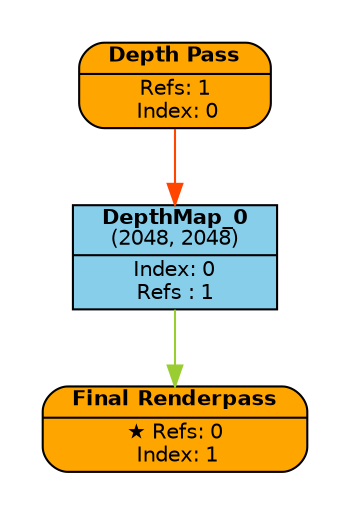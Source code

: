 digraph FrameGraph {
graph [style=invis, rankdir="TB" ordering=out, splines=spline]
node [shape=record, fontname="helvetica", fontsize=10, margin="0.2,0.03"]

P0 [label=<{ {<B>Depth Pass</B>} | {Refs: 1<BR/> Index: 0} }> style="rounded,filled", fillcolor=orange]
P1 [label=<{ {<B>Final Renderpass</B>} | {&#x2605; Refs: 0<BR/> Index: 1} }> style="rounded,filled", fillcolor=orange]

R0_1 [label=<{ {<B>DepthMap_0</B><BR/>(2048, 2048)} | {Index: 0<BR/>Refs : 1} }> style=filled, fillcolor=skyblue]

P0 -> { R0_1 } [color=orangered]
P1 -> { } [color=orangered]

R0_1 -> { P1 } [color=olivedrab3]

subgraph cluster_0 {
P0 R0_1 
}
subgraph cluster_1 {
P1 
}

subgraph cluster_imported_resources {
graph [style=dotted, fontname="helvetica", label=< <B>Imported</B> >]

}

}